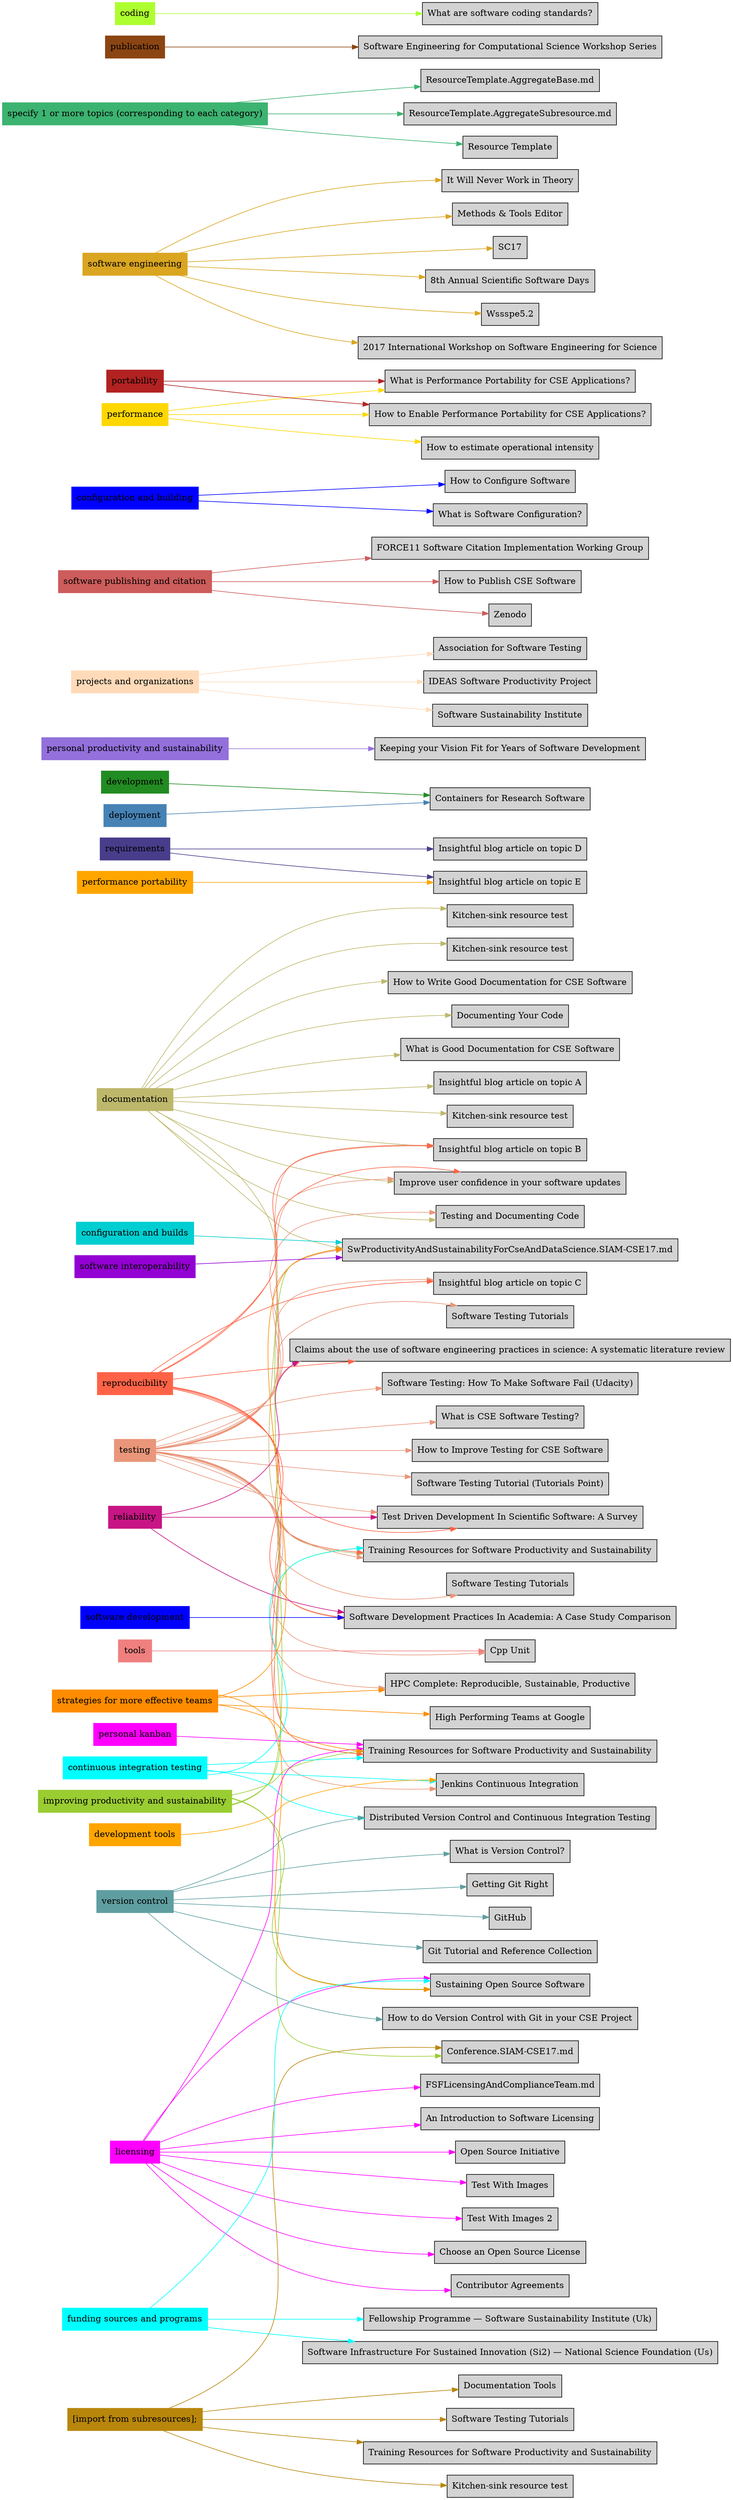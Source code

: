 digraph bettersoftware {
            rankdir = LR;
            ratio = fill;
            node [style=filled];
            node [shape = box];
"documentation" [color="darkkhaki"];
"documentation" ->  "BlogArticleSkeletonA.md" [color="darkkhaki"];
"BlogArticleSkeletonA.md" [label="Insightful blog article on topic A" URL="http://bss.parallactic.com/resources/insightful-blog-article-on-topic-a"];
"testing" [color="darksalmon"];
"testing" ->  "BlogArticleSkeletonB.md" [color="darksalmon"];
"BlogArticleSkeletonB.md" [label="Insightful blog article on topic B" URL="http://bss.parallactic.com/resources/insightful-blog-article-on-topic-b"];
"reproducibility" [color="tomato"];
"reproducibility" ->  "BlogArticleSkeletonB.md" [color="tomato"];
"BlogArticleSkeletonB.md" [label="Insightful blog article on topic B" URL="http://bss.parallactic.com/resources/insightful-blog-article-on-topic-b"];
"documentation" ->  "BlogArticleSkeletonB.md" [color="darkkhaki"];
"BlogArticleSkeletonB.md" [label="Insightful blog article on topic B" URL="http://bss.parallactic.com/resources/insightful-blog-article-on-topic-b"];
"testing" ->  "BlogArticleSkeletonC.md" [color="darksalmon"];
"BlogArticleSkeletonC.md" [label="Insightful blog article on topic C" URL="http://bss.parallactic.com/resources/insightful-blog-article-on-topic-c"];
"reproducibility" ->  "BlogArticleSkeletonC.md" [color="tomato"];
"BlogArticleSkeletonC.md" [label="Insightful blog article on topic C" URL="http://bss.parallactic.com/resources/insightful-blog-article-on-topic-c"];
"requirements" [color="darkslateblue"];
"requirements" ->  "BlogArticleSkeletonD.md" [color="darkslateblue"];
"BlogArticleSkeletonD.md" [label="Insightful blog article on topic D" URL="http://bss.parallactic.com/resources/insightful-blog-article-on-topic-d"];
"requirements" ->  "BlogArticleSkeletonE.md" [color="darkslateblue"];
"BlogArticleSkeletonE.md" [label="Insightful blog article on topic E" URL="http://bss.parallactic.com/resources/insightful-blog-article-on-topic-e"];
"performance portability" [color="orange"];
"performance portability" ->  "BlogArticleSkeletonE.md" [color="orange"];
"BlogArticleSkeletonE.md" [label="Insightful blog article on topic E" URL="http://bss.parallactic.com/resources/insightful-blog-article-on-topic-e"];
"testing" ->  "ImproveUserConfidenceInSwUpdates.md" [color="darksalmon"];
"ImproveUserConfidenceInSwUpdates.md" [label="Improve user confidence in your software updates" URL="http://bss.parallactic.com/resources/improve-user-confidence-in-your-software-updates"];
"reproducibility" ->  "ImproveUserConfidenceInSwUpdates.md" [color="tomato"];
"ImproveUserConfidenceInSwUpdates.md" [label="Improve user confidence in your software updates" URL="http://bss.parallactic.com/resources/improve-user-confidence-in-your-software-updates"];
"documentation" ->  "ImproveUserConfidenceInSwUpdates.md" [color="darkkhaki"];
"ImproveUserConfidenceInSwUpdates.md" [label="Improve user confidence in your software updates" URL="http://bss.parallactic.com/resources/improve-user-confidence-in-your-software-updates"];
"development" [color="forestgreen"];
"development" ->  "ContainersForResearchSw.md" [color="forestgreen"];
"ContainersForResearchSw.md" [label="Containers for Research Software" URL="http://bss.parallactic.com/resources/containers-for-research-software"];
"deployment" [color="steelblue"];
"deployment" ->  "ContainersForResearchSw.md" [color="steelblue"];
"ContainersForResearchSw.md" [label="Containers for Research Software" URL="http://bss.parallactic.com/resources/containers-for-research-software"];
"personal productivity and sustainability" [color="mediumpurple"];
"personal productivity and sustainability" ->  "VisionFitnessForSoftwareProductivity.md" [color="mediumpurple"];
"VisionFitnessForSoftwareProductivity.md" [label="Keeping your Vision Fit for Years of Software Development" URL="http://bss.parallactic.com/resources/keeping-your-vision-fit-for-years-of-software-development"];
"projects and organizations" [color="peachpuff"];
"projects and organizations" ->  "AssociationForSoftwareTesting.md" [color="peachpuff"];
"AssociationForSoftwareTesting.md" [label="Association for Software Testing" URL="http://bss.parallactic.com/resources/association-for-software-testing"];
"improving productivity and sustainability" [color="yellowgreen"];
"improving productivity and sustainability" ->  "BestPracticesForHPCSwDevelopersWebinarSeries.md" [color="yellowgreen"];
"BestPracticesForHPCSwDevelopersWebinarSeries.md" [label="Training Resources for Software Productivity and Sustainability" URL="http://bss.parallactic.com/resources/training-resources-for-software-productivity-and-sustainability"];
"reproducibility" ->  "BestPracticesForHPCSwDevelopersWebinarSeries.md" [color="tomato"];
"BestPracticesForHPCSwDevelopersWebinarSeries.md" [label="Training Resources for Software Productivity and Sustainability" URL="http://bss.parallactic.com/resources/training-resources-for-software-productivity-and-sustainability"];
"testing" ->  "BestPracticesForHPCSwDevelopersWebinarSeries.md" [color="darksalmon"];
"BestPracticesForHPCSwDevelopersWebinarSeries.md" [label="Training Resources for Software Productivity and Sustainability" URL="http://bss.parallactic.com/resources/training-resources-for-software-productivity-and-sustainability"];
"continuous integration testing" [color="aqua"];
"continuous integration testing" ->  "BestPracticesForHPCSwDevelopersWebinarSeries.md" [color="aqua"];
"BestPracticesForHPCSwDevelopersWebinarSeries.md" [label="Training Resources for Software Productivity and Sustainability" URL="http://bss.parallactic.com/resources/training-resources-for-software-productivity-and-sustainability"];
"documentation" ->  "BestPracticesForHPCSwDevelopersWebinarSeries.md" [color="darkkhaki"];
"BestPracticesForHPCSwDevelopersWebinarSeries.md" [label="Training Resources for Software Productivity and Sustainability" URL="http://bss.parallactic.com/resources/training-resources-for-software-productivity-and-sustainability"];
"licensing" [color="fuchsia"];
"licensing" ->  "ChooseALicense.md" [color="fuchsia"];
"ChooseALicense.md" [label="Choose an Open Source License" URL="http://bss.parallactic.com/resources/choose-an-open-source-license"];
"testing" ->  "ClaimsAboutSoftwareEnginScienceReview.md" [color="darksalmon"];
"ClaimsAboutSoftwareEnginScienceReview.md" [label="Claims about the use of software engineering practices in science: A systematic literature review", URL="http://bss.parallactic.com/resources/claims-about-the-use-of-software-engineering-practices-in-science-a-systematic-literature-review"];
"reliability" [color="mediumvioletred"];
"reliability" ->  "ClaimsAboutSoftwareEnginScienceReview.md" [color="mediumvioletred"];
"reproducibility" ->  "ClaimsAboutSoftwareEnginScienceReview.md" [color="tomato"];
"licensing" ->  "ContributorAgreements.md" [color="fuchsia"];
"ContributorAgreements.md" [label="Contributor Agreements" URL="http://bss.parallactic.com/resources/contributor-agreements"];
"testing" ->  "CppUnit.md" [color="darksalmon"];
"CppUnit.md" [label="Cpp Unit" URL="http://bss.parallactic.com/resources/cpp-unit"];
"tools" [color="lightcoral"];
"tools" ->  "CppUnit.md" [color="lightcoral"];
"improving productivity and sustainability" ->  "CseCollaborationThroughSoftwareImprovingProductivityAndSustainability.SIAM-CSE17.md" [color="yellowgreen"];
"CseCollaborationThroughSoftwareImprovingProductivityAndSustainability.SIAM-CSE17.md" [label="Training Resources for Software Productivity and Sustainability" URL="http://bss.parallactic.com/resources/training-resources-for-software-productivity-and-sustainability"];
"reproducibility" ->  "CseCollaborationThroughSoftwareImprovingProductivityAndSustainability.SIAM-CSE17.md" [color="tomato"];
"CseCollaborationThroughSoftwareImprovingProductivityAndSustainability.SIAM-CSE17.md" [label="Training Resources for Software Productivity and Sustainability" URL="http://bss.parallactic.com/resources/training-resources-for-software-productivity-and-sustainability"];
"testing" ->  "CseCollaborationThroughSoftwareImprovingProductivityAndSustainability.SIAM-CSE17.md" [color="darksalmon"];
"CseCollaborationThroughSoftwareImprovingProductivityAndSustainability.SIAM-CSE17.md" [label="Training Resources for Software Productivity and Sustainability" URL="http://bss.parallactic.com/resources/training-resources-for-software-productivity-and-sustainability"];
"continuous integration testing" ->  "CseCollaborationThroughSoftwareImprovingProductivityAndSustainability.SIAM-CSE17.md" [color="aqua"];
"CseCollaborationThroughSoftwareImprovingProductivityAndSustainability.SIAM-CSE17.md" [label="Training Resources for Software Productivity and Sustainability" URL="http://bss.parallactic.com/resources/training-resources-for-software-productivity-and-sustainability"];
"licensing" ->  "CseCollaborationThroughSoftwareImprovingProductivityAndSustainability.SIAM-CSE17.md" [color="fuchsia"];
"CseCollaborationThroughSoftwareImprovingProductivityAndSustainability.SIAM-CSE17.md" [label="Training Resources for Software Productivity and Sustainability" URL="http://bss.parallactic.com/resources/training-resources-for-software-productivity-and-sustainability"];
"strategies for more effective teams" [color="darkorange"];
"strategies for more effective teams" ->  "CseCollaborationThroughSoftwareImprovingProductivityAndSustainability.SIAM-CSE17.md" [color="darkorange"];
"CseCollaborationThroughSoftwareImprovingProductivityAndSustainability.SIAM-CSE17.md" [label="Training Resources for Software Productivity and Sustainability" URL="http://bss.parallactic.com/resources/training-resources-for-software-productivity-and-sustainability"];
"personal kanban" [color="fuchsia"];
"personal kanban" ->  "CseCollaborationThroughSoftwareImprovingProductivityAndSustainability.SIAM-CSE17.md" [color="fuchsia"];
"CseCollaborationThroughSoftwareImprovingProductivityAndSustainability.SIAM-CSE17.md" [label="Training Resources for Software Productivity and Sustainability" URL="http://bss.parallactic.com/resources/training-resources-for-software-productivity-and-sustainability"];
"continuous integration testing" ->  "DistributedVersionControlAndContinuousIntegrationTesting.md" [color="aqua"];
"DistributedVersionControlAndContinuousIntegrationTesting.md" [label="Distributed Version Control and Continuous Integration Testing" URL="http://bss.parallactic.com/resources/distributed-version-control-and-continuous-integration-testing"];
"version control" [color="cadetblue"];
"version control" ->  "DistributedVersionControlAndContinuousIntegrationTesting.md" [color="cadetblue"];
"DistributedVersionControlAndContinuousIntegrationTesting.md" [label="Distributed Version Control and Continuous Integration Testing" URL="http://bss.parallactic.com/resources/distributed-version-control-and-continuous-integration-testing"];
"documentation" ->  "DocumentationTools.Doxygen.md" [color="darkkhaki"];
"DocumentationTools.Doxygen.md" [label="Kitchen-sink resource test" URL="http://bss.parallactic.com/resources/kitchen-sink-resource-test"];
"documentation" ->  "DocumentationTools.ReadTheDocs.md" [color="darkkhaki"];
"DocumentationTools.ReadTheDocs.md" [label="Kitchen-sink resource test" URL="http://bss.parallactic.com/resources/kitchen-sink-resource-test"];
"documentation" ->  "DocumentationTools.Sphinx.md" [color="darkkhaki"];
"DocumentationTools.Sphinx.md" [label="Kitchen-sink resource test" URL="http://bss.parallactic.com/resources/kitchen-sink-resource-test"];
"[import from subresources];" [color="darkgoldenrod"];
"[import from subresources];" ->  "DocumentationTools.md" [color="darkgoldenrod"];
"DocumentationTools.md" [label="Documentation Tools" URL="http://bss.parallactic.com/resources/documentation-tools"];
"software publishing and citation" [color="indianred"];
"software publishing and citation" ->  "FORCE11SoftwareCitationImplementationWorkingGroup.md" [color="indianred"];
"FORCE11SoftwareCitationImplementationWorkingGroup.md" [label="FORCE11 Software Citation Implementation Working Group" URL="http://bss.parallactic.com/resources/force11-software-citation-implementation-working-group"];
"licensing" ->  "FSFLicensingAndComplianceTeam.md" [color="fuchsia"];
"funding sources and programs" [color="cyan"];
"funding sources and programs" ->  "FellowshipProgrammeSoftwareSustainabilityInstituteUK.md" [color="cyan"];
"FellowshipProgrammeSoftwareSustainabilityInstituteUK.md" [label="Fellowship Programme — Software Sustainability Institute (Uk)" URL="http://bss.parallactic.com/resources/fellowship-programme-software-sustainability-institute-uk"];
"version control" ->  "GettingGitRight.md" [color="cadetblue"];
"GettingGitRight.md" [label="Getting Git Right" URL="http://bss.parallactic.com/resources/getting-git-right"];
"version control" ->  "GitHub.md" [color="cadetblue"];
"GitHub.md" [label="GitHub" URL="http://bss.parallactic.com/resources/git-hub"];
"version control" ->  "GitTutorialAndReferenceCollection.md" [color="cadetblue"];
"GitTutorialAndReferenceCollection.md" [label="Git Tutorial and Reference Collection" URL="http://bss.parallactic.com/resources/git-tutorial-and-reference-collection"];
"strategies for more effective teams" ->  "GoogleHiPerfTeams.md" [color="darkorange"];
"GoogleHiPerfTeams.md" [label="High Performing Teams at Google" URL="http://bss.parallactic.com/resources/high-performing-teams-at-google"];
"strategies for more effective teams" ->  "HerouxATPESC2016.md" [color="darkorange"];
"HerouxATPESC2016.md" [label="HPC Complete: Reproducible, Sustainable, Productive" URL="http://bss.parallactic.com/resources/hpc-complete-reproducible-sustainable-productive"];
"testing" ->  "HerouxATPESC2016.md" [color="darksalmon"];
"configuration and building" [color="blue"];
"configuration and building" ->  "HowToConfigureSw.md" [color="blue"];
"HowToConfigureSw.md" [label="How to Configure Software" URL="http://bss.parallactic.com/resources/how-to-configure-software"];
"version control" ->  "HowToDoVersionControlWithGitInYourCseProject.md" [color="cadetblue"];
"HowToDoVersionControlWithGitInYourCseProject.md" [label="How to do Version Control with Git in your CSE Project" URL="http://bss.parallactic.com/resources/how-to-do-version-control-with-git-in-your-cse-project"];
"performance" [color="gold"];
"performance" ->  "HowToEnablePerfPortabilityForCseApps.md" [color="gold"];
"HowToEnablePerfPortabilityForCseApps.md" [label="How to Enable Performance Portability for CSE Applications?" URL="http://bss.parallactic.com/resources/how-to-enable-performance-portability-for-cse-applications?"];
"portability" [color="firebrick"];
"portability" ->  "HowToEnablePerfPortabilityForCseApps.md" [color="firebrick"];
"HowToEnablePerfPortabilityForCseApps.md" [label="How to Enable Performance Portability for CSE Applications?" URL="http://bss.parallactic.com/resources/how-to-enable-performance-portability-for-cse-applications?"];
"performance" ->  "HowToEstimateOperationalIntensity.md" [color="gold"];
"HowToEstimateOperationalIntensity.md" [label="How to estimate operational intensity" URL="http://bss.parallactic.com/resources/how-to-estimate-operational-intensity"];
"testing" ->  "HowToImproveTestingForCseSw.md" [color="darksalmon"];
"HowToImproveTestingForCseSw.md" [label="How to Improve Testing for CSE Software" URL="http://bss.parallactic.com/resources/how-to-improve-testing-for-cse-software"];
"software publishing and citation" ->  "HowToPublishCseSw.md" [color="indianred"];
"HowToPublishCseSw.md" [label="How to Publish CSE Software" URL="http://bss.parallactic.com/resources/how-to-publish-cse-software"];"documentation" ->  "HowToWriteGoodDocumentation.md" [color="darkkhaki"];
"HowToWriteGoodDocumentation.md" [label="How to Write Good Documentation for CSE Software" URL="http://bss.parallactic.com/resources/how-to-write-good-documentation-for-cse-software"];
"projects and organizations" ->  "IDEASSoftwareProductivityProject.md" [color="peachpuff"];
"IDEASSoftwareProductivityProject.md" [label="IDEAS Software Productivity Project" URL="http://bss.parallactic.com/resources/ideas-software-productivity-project"];
"licensing" ->  "IntroToSoftwareLicensing.md" [color="fuchsia"];
"IntroToSoftwareLicensing.md" [label="An Introduction to Software Licensing" URL="http://bss.parallactic.com/resources/an-introduction-to-software-licensing"];
"software engineering" [color="goldenrod"];
"software engineering" ->  "ItWillNeverWorkInTheory.md" [color="goldenrod"];
"ItWillNeverWorkInTheory.md" [label="It Will Never Work in Theory" URL="http://bss.parallactic.com/resources/it-will-never-work-in-theory"];
"testing" ->  "JenkinsCI.md" [color="darksalmon"];
"JenkinsCI.md" [label="Jenkins Continuous Integration" URL="http://bss.parallactic.com/resources/jenkins-continuous-integration"];
"continuous integration testing" ->  "JenkinsCI.md" [color="aqua"];
"JenkinsCI.md" [label="Jenkins Continuous Integration" URL="http://bss.parallactic.com/resources/jenkins-continuous-integration"];
"development tools" [color="orange"];
"development tools" ->  "JenkinsCI.md" [color="orange"];
"JenkinsCI.md" [label="Jenkins Continuous Integration" URL="http://bss.parallactic.com/resources/jenkins-continuous-integration"];
"documentation" ->  "KlinvexATPESC2016.md" [color="darkkhaki"];
"KlinvexATPESC2016.md" [label="Documenting Your Code" URL="http://bss.parallactic.com/resources/documenting-your-code"];
"software engineering" ->  "MethodsAndToolsEditor.md" [color="goldenrod"];
"MethodsAndToolsEditor.md" [label="Methods & Tools Editor" URL="http://bss.parallactic.com/resources/methods-tools-editor"];
"improving productivity and sustainability" ->  "OSSSustainabilityResources.md" [color="yellowgreen"];
"OSSSustainabilityResources.md" [label="Sustaining Open Source Software" URL="http://bss.parallactic.com/resources/sustaining-open-source-software"];
"licensing" ->  "OSSSustainabilityResources.md" [color="fuchsia"];
"OSSSustainabilityResources.md" [label="Sustaining Open Source Software" URL="http://bss.parallactic.com/resources/sustaining-open-source-software"];
"strategies for more effective teams" ->  "OSSSustainabilityResources.md" [color="darkorange"];
"OSSSustainabilityResources.md" [label="Sustaining Open Source Software" URL="http://bss.parallactic.com/resources/sustaining-open-source-software"];
"funding sources and programs" ->  "OSSSustainabilityResources.md" [color="cyan"];
"OSSSustainabilityResources.md" [label="Sustaining Open Source Software" URL="http://bss.parallactic.com/resources/sustaining-open-source-software"];
"licensing" ->  "OpenSourceInitiative.md" [color="fuchsia"];
"OpenSourceInitiative.md" [label="Open Source Initiative" URL="http://bss.parallactic.com/resources/open-source-initiative"];
"specify 1 or more topics (corresponding to each category)" [color="mediumseagreen"];
"specify 1 or more topics (corresponding to each category)" ->  "ResourceTemplate.AggregateBase.md" [color="mediumseagreen"];
"specify 1 or more topics (corresponding to each category)" ->  "ResourceTemplate.AggregateSubresource.md" [color="mediumseagreen"];
"specify 1 or more topics (corresponding to each category)" ->  "ResourceTemplate.Basic.md" [color="mediumseagreen"];
"ResourceTemplate.Basic.md" [label="Resource Template" URL="http://bss.parallactic.com/resources/resource-template"];
"testing" ->  "SoftwareDevelopmentPracticesInAcademiaACaseStudyComparison.md" [color="darksalmon"];
"reliability" ->  "SoftwareDevelopmentPracticesInAcademiaACaseStudyComparison.md" [color="mediumvioletred"];
"reproducibility" ->  "SoftwareDevelopmentPracticesInAcademiaACaseStudyComparison.md" [color="tomato"];
"software development" [color="blue"];
"software development" ->  "SoftwareDevelopmentPracticesInAcademiaACaseStudyComparison.md" [color="blue"];
"SoftwareDevelopmentPracticesInAcademiaACaseStudyComparison.md" [label="Software Development Practices In Academia: A Case Study Comparison", URL="http://bss.parallactic.com/resources/software-development-practices-in-academia-a-case-study-comparison"];
"funding sources and programs" ->  "SoftwareInfrastructureForSustainedInnovationSI2NationalScienceFoundationUS.md" [color="cyan"];
"SoftwareInfrastructureForSustainedInnovationSI2NationalScienceFoundationUS.md" [label="Software Infrastructure For Sustained Innovation (Si2) — National Science Foundation (Us)" URL="http://bss.parallactic.com/resources/software-infrastructure-for-sustained-innovation-si2-national-science-foundation-us"];
"projects and organizations" ->  "SoftwareSustainabilityInstitute.md" [color="peachpuff"];
"SoftwareSustainabilityInstitute.md" [label="Software Sustainability Institute" URL="http://bss.parallactic.com/resources/software-sustainability-institute"];
"publication" [color="saddlebrown"];
"publication" ->  "SwEngForComputationalScienceWorkshopSeries.md" [color="saddlebrown"];
"SwEngForComputationalScienceWorkshopSeries.md" [label="Software Engineering for Computational Science Workshop Series" URL="http://bss.parallactic.com/resources/software-engineering-for-computational-science-workshop-series"];
"improving productivity and sustainability" ->  "SwProductivityAndSustainabilityForCseAndDataScience.SIAM-CSE17.md" [color="yellowgreen"];
"configuration and builds" [color="darkturquoise"];
"configuration and builds" ->  "SwProductivityAndSustainabilityForCseAndDataScience.SIAM-CSE17.md" [color="darkturquoise"];
"testing" ->  "SwProductivityAndSustainabilityForCseAndDataScience.SIAM-CSE17.md" [color="darksalmon"];
"documentation" ->  "SwProductivityAndSustainabilityForCseAndDataScience.SIAM-CSE17.md" [color="darkkhaki"];
"software interoperability" [color="darkviolet"];
"software interoperability" ->  "SwProductivityAndSustainabilityForCseAndDataScience.SIAM-CSE17.md" [color="darkviolet"];
"strategies for more effective teams" ->  "SwProductivityAndSustainabilityForCseAndDataScience.SIAM-CSE17.md" [color="darkorange"];
"testing" ->  "SwTestingTutorialTutorialsPoint.md" [color="darksalmon"];
"SwTestingTutorialTutorialsPoint.md" [label="Software Testing Tutorial (Tutorials Point)" URL="http://bss.parallactic.com/resources/software-testing-tutorial-tutorials-point"];
"testing" ->  "SwTestingTutorials.Cse.md" [color="darksalmon"];
"SwTestingTutorials.Cse.md" [label="Software Testing Tutorials" URL="http://bss.parallactic.com/resources/software-testing-tutorials"];
"testing" ->  "SwTestingTutorials.General.md" [color="darksalmon"];
"SwTestingTutorials.General.md" [label="Software Testing Tutorials" URL="http://bss.parallactic.com/resources/software-testing-tutorials"];
"[import from subresources];" ->  "SwTestingTutorials.md" [color="darkgoldenrod"];
"SwTestingTutorials.md" [label="Software Testing Tutorials" URL="http://bss.parallactic.com/resources/software-testing-tutorials"];
"testing" ->  "SwTestingUdacity.md" [color="darksalmon"];
"SwTestingUdacity.md" [label="Software Testing: How To Make Software Fail (Udacity)" URL="http://bss.parallactic.com/resources/software-testing-how-to-make-software-fail-udacity"];
"testing" ->  "TestDrivenDevptInScientificSwASurvey.md" [color="darksalmon"];
"TestDrivenDevptInScientificSwASurvey.md" [label="Test Driven Development In Scientific Software: A Survey" URL="http://bss.parallactic.com/resources/test-driven-development-in-scientific-software-a-survey"];
"reliability" ->  "TestDrivenDevptInScientificSwASurvey.md" [color="mediumvioletred"];
"reproducibility" ->  "TestDrivenDevptInScientificSwASurvey.md" [color="tomato"];
"licensing" ->  "TestImages.md" [color="fuchsia"];
"TestImages.md" [label="Test With Images" URL="http://bss.parallactic.com/resources/test-with-images"];
"licensing" ->  "TestImages2.md" [color="fuchsia"];
"TestImages2.md" [label="Test With Images 2\n" URL="http://bss.parallactic.com/resources/test-with-images-2 "];
"testing" ->  "TestingAndDocumentingCode.md" [color="darksalmon"];
"TestingAndDocumentingCode.md" [label="Testing and Documenting Code" URL="http://bss.parallactic.com/resources/testing-and-documenting-code"];
"documentation" ->  "TestingAndDocumentingCode.md" [color="darkkhaki"];
"TestingAndDocumentingCode.md" [label="Testing and Documenting Code" URL="http://bss.parallactic.com/resources/testing-and-documenting-code"];
"[import from subresources];" ->  "Training.ProductivityAndSustainability.md" [color="darkgoldenrod"];
"Training.ProductivityAndSustainability.md" [label="Training Resources for Software Productivity and Sustainability" URL="http://bss.parallactic.com/resources/training-resources-for-software-productivity-and-sustainability"];
"coding" [color="greenyellow"];
"coding" ->  "WhatAreSwCodingStandards.md" [color="greenyellow"];
"WhatAreSwCodingStandards.md" [label="What are software coding standards?" URL="http://bss.parallactic.com/resources/what-are-software-coding-standards?"];
"testing" ->  "WhatIsCseSwTesting.md" [color="darksalmon"];
"WhatIsCseSwTesting.md" [label="What is CSE Software Testing?" URL="http://bss.parallactic.com/resources/what-is-cse-software-testing?"];
"documentation" ->  "WhatIsGoodDocumentation.md" [color="darkkhaki"];
"WhatIsGoodDocumentation.md" [label="What is Good Documentation for CSE Software" URL="http://bss.parallactic.com/resources/what-is-good-documentation-for-cse-software"];
"performance" ->  "WhatIsPerfPortabilityForCseApps.md" [color="gold"];
"WhatIsPerfPortabilityForCseApps.md" [label="What is Performance Portability for CSE Applications?" URL="http://bss.parallactic.com/resources/what-is-performance-portability-for-cse-applications?"];
"portability" ->  "WhatIsPerfPortabilityForCseApps.md" [color="firebrick"];
"WhatIsPerfPortabilityForCseApps.md" [label="What is Performance Portability for CSE Applications?" URL="http://bss.parallactic.com/resources/what-is-performance-portability-for-cse-applications?"];
"configuration and building" ->  "WhatIsSwConfiguration.md" [color="blue"];
"WhatIsSwConfiguration.md" [label="What is Software Configuration?" URL="http://bss.parallactic.com/resources/what-is-software-configuration?"];
"version control" ->  "WhatIsVersionControl.md" [color="cadetblue"];
"WhatIsVersionControl.md" [label="What is Version Control?" URL="http://bss.parallactic.com/resources/what-is-version-control?"];
"software publishing and citation" ->  "Zenodo.md" [color="indianred"];
"Zenodo.md" [label="Zenodo" URL="http://bss.parallactic.com/resources/zenodo"];
"[import from subresources];" ->  "kitchen-sink-TEST.md" [color="darkgoldenrod"];
"kitchen-sink-TEST.md" [label="Kitchen-sink resource test" URL="http://bss.parallactic.com/resources/kitchen-sink-resource-test"];
"software engineering" ->  "Conference.SC17.md" [color="goldenrod"];
"Conference.SC17.md" [label="SC17" URL="http://bss.parallactic.com/events/sc17"];
"improving productivity and sustainability" ->  "Conference.SIAM-CSE17.md" [color="yellowgreen"];
"[import from subresources];" ->  "Conference.SIAM-CSE17.md" [color="darkgoldenrod"];
"software engineering" ->  "Conference.ScientificSoftwareDays17.md" [color="goldenrod"];
"Conference.ScientificSoftwareDays17.md" [label="8th Annual Scientific Software Days" URL="http://bss.parallactic.com/resources/8th-annual-scientific-software-days"];
"software engineering" ->  "WSSSPE5.2.md" [color="goldenrod"];
"WSSSPE5.2.md" [label="Wssspe5.2\n" URL="http://bss.parallactic.com/events/wssspe5-2 "];
"software engineering" ->  "Workshop.SE4Science17.md" [color="goldenrod"];
"Workshop.SE4Science17.md" [label="2017 International Workshop on Software Engineering for Science" URL="http://bss.parallactic.com/resources/2017-international-workshop-on-software-engineering-for-science"];
}